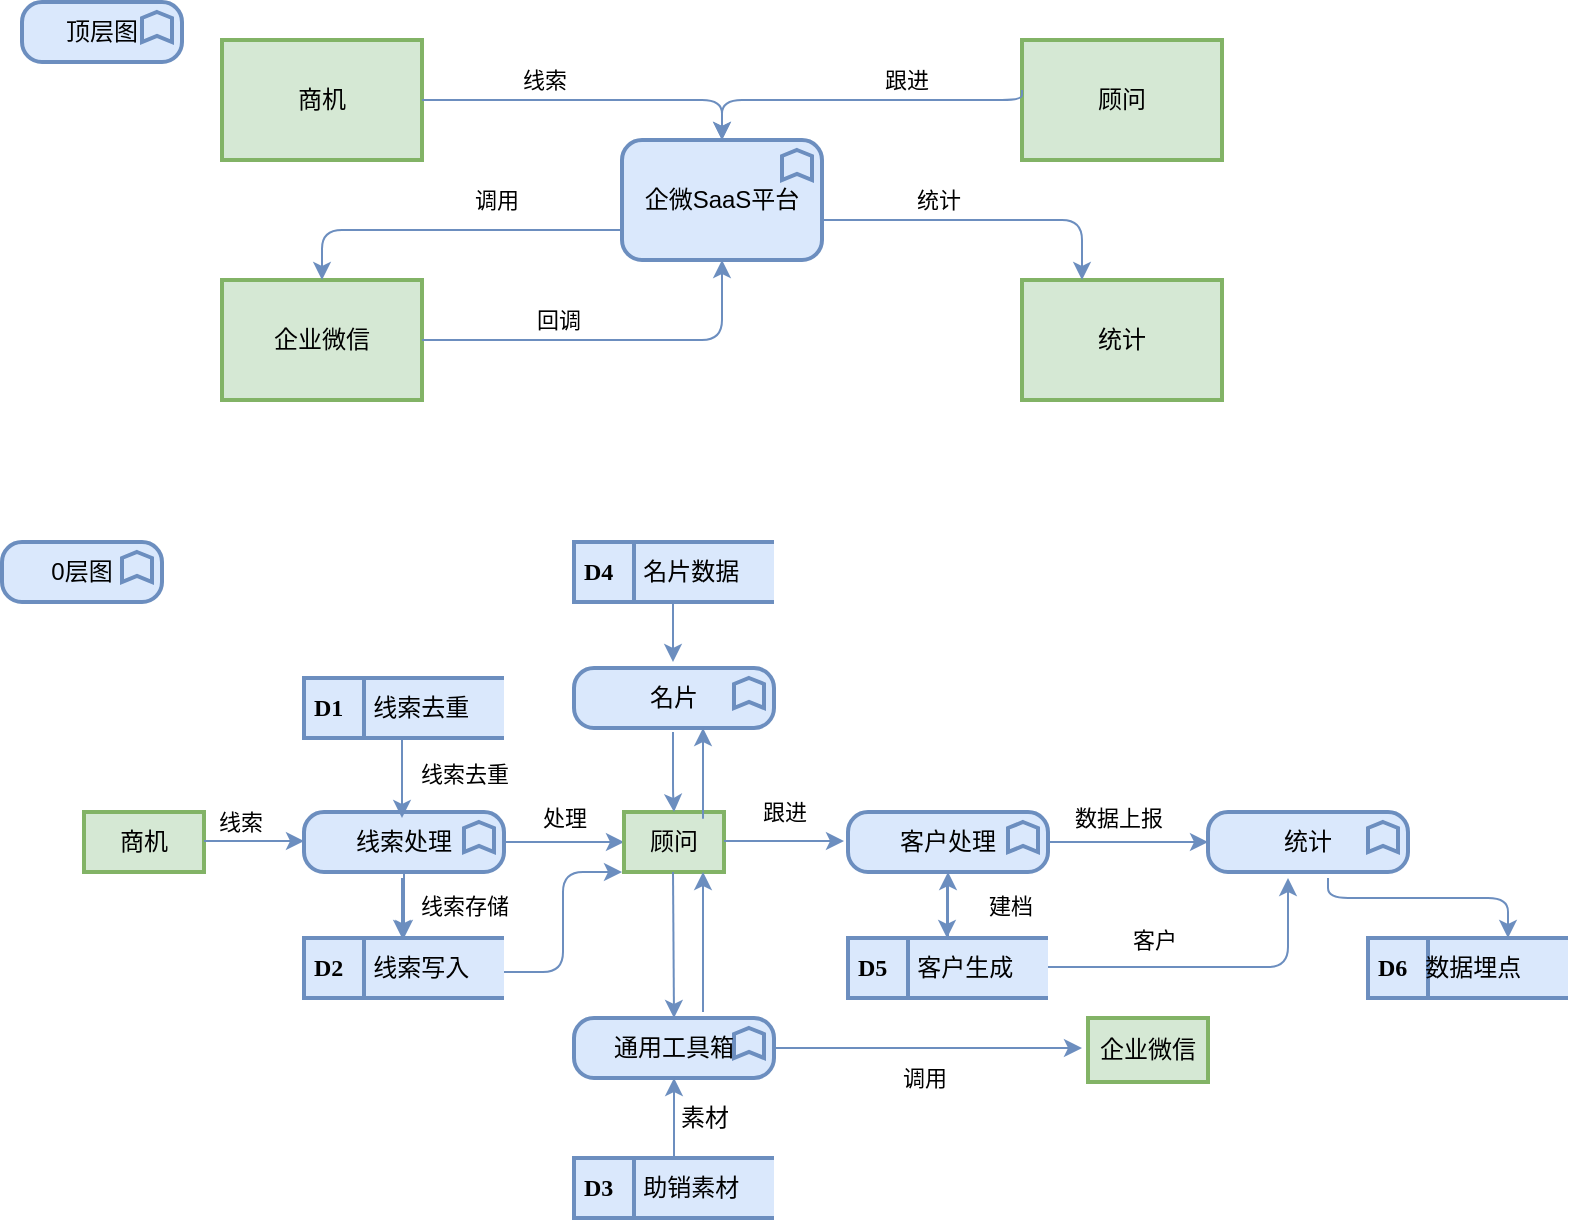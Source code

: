 <mxfile version="14.8.2" type="github">
  <diagram id="5qUsNoTYx4360dhOBtTz" name="第 1 页">
    <mxGraphModel dx="3026" dy="826" grid="1" gridSize="10" guides="1" tooltips="1" connect="1" arrows="1" fold="1" page="1" pageScale="1" pageWidth="1600" pageHeight="1200" math="0" shadow="0">
      <root>
        <mxCell id="0" />
        <mxCell id="1" parent="0" />
        <mxCell id="9D2oN5hNdUksZDmOTmMl-14" value="企微SaaS平台" style="html=1;outlineConnect=0;whiteSpace=wrap;fillColor=#dae8fc;strokeColor=#6c8ebf;shape=mxgraph.archimate3.application;appType=func;archiType=rounded;strokeWidth=2;" vertex="1" parent="1">
          <mxGeometry x="310" y="79" width="100" height="60" as="geometry" />
        </mxCell>
        <mxCell id="9D2oN5hNdUksZDmOTmMl-15" value="商机" style="rounded=0;whiteSpace=wrap;html=1;fontFamily=Verdana;align=center;fillColor=#d5e8d4;strokeColor=#82b366;strokeWidth=2;" vertex="1" parent="1">
          <mxGeometry x="110" y="29" width="100" height="60" as="geometry" />
        </mxCell>
        <mxCell id="9D2oN5hNdUksZDmOTmMl-16" value="顾问" style="rounded=0;whiteSpace=wrap;html=1;fontFamily=Verdana;align=center;fillColor=#d5e8d4;strokeColor=#82b366;strokeWidth=2;" vertex="1" parent="1">
          <mxGeometry x="510" y="29" width="100" height="60" as="geometry" />
        </mxCell>
        <mxCell id="9D2oN5hNdUksZDmOTmMl-17" value="企业微信" style="rounded=0;whiteSpace=wrap;html=1;fontFamily=Verdana;align=center;fillColor=#d5e8d4;strokeColor=#82b366;strokeWidth=2;" vertex="1" parent="1">
          <mxGeometry x="110" y="149" width="100" height="60" as="geometry" />
        </mxCell>
        <mxCell id="9D2oN5hNdUksZDmOTmMl-18" value="统计" style="rounded=0;whiteSpace=wrap;html=1;fontFamily=Verdana;align=center;fillColor=#d5e8d4;strokeColor=#82b366;strokeWidth=2;" vertex="1" parent="1">
          <mxGeometry x="510" y="149" width="100" height="60" as="geometry" />
        </mxCell>
        <mxCell id="9D2oN5hNdUksZDmOTmMl-37" value="" style="edgeStyle=segmentEdgeStyle;endArrow=classic;html=1;strokeColor=#6C8EBF;entryX=0.5;entryY=0;entryDx=0;entryDy=0;entryPerimeter=0;" edge="1" parent="1" target="9D2oN5hNdUksZDmOTmMl-14">
          <mxGeometry width="50" height="50" relative="1" as="geometry">
            <mxPoint x="210" y="59" as="sourcePoint" />
            <mxPoint x="260" y="9" as="targetPoint" />
          </mxGeometry>
        </mxCell>
        <mxCell id="9D2oN5hNdUksZDmOTmMl-38" value="线索" style="edgeLabel;html=1;align=center;verticalAlign=middle;resizable=0;points=[];" vertex="1" connectable="0" parent="9D2oN5hNdUksZDmOTmMl-37">
          <mxGeometry x="-0.282" y="3" relative="1" as="geometry">
            <mxPoint y="-7" as="offset" />
          </mxGeometry>
        </mxCell>
        <mxCell id="9D2oN5hNdUksZDmOTmMl-39" value="" style="edgeStyle=segmentEdgeStyle;endArrow=classic;html=1;strokeColor=#6C8EBF;entryX=0.5;entryY=1;entryDx=0;entryDy=0;entryPerimeter=0;" edge="1" parent="1" target="9D2oN5hNdUksZDmOTmMl-14">
          <mxGeometry width="50" height="50" relative="1" as="geometry">
            <mxPoint x="210" y="179" as="sourcePoint" />
            <mxPoint x="360" y="199" as="targetPoint" />
          </mxGeometry>
        </mxCell>
        <mxCell id="9D2oN5hNdUksZDmOTmMl-40" value="回调" style="edgeLabel;html=1;align=center;verticalAlign=middle;resizable=0;points=[];" vertex="1" connectable="0" parent="9D2oN5hNdUksZDmOTmMl-39">
          <mxGeometry x="-0.282" y="3" relative="1" as="geometry">
            <mxPoint y="-7" as="offset" />
          </mxGeometry>
        </mxCell>
        <mxCell id="9D2oN5hNdUksZDmOTmMl-41" value="" style="edgeStyle=segmentEdgeStyle;endArrow=classic;html=1;strokeColor=#6C8EBF;exitX=0;exitY=0.75;exitDx=0;exitDy=0;exitPerimeter=0;" edge="1" parent="1" source="9D2oN5hNdUksZDmOTmMl-14">
          <mxGeometry width="50" height="50" relative="1" as="geometry">
            <mxPoint x="220" y="129" as="sourcePoint" />
            <mxPoint x="160" y="149" as="targetPoint" />
          </mxGeometry>
        </mxCell>
        <mxCell id="9D2oN5hNdUksZDmOTmMl-42" value="调用" style="edgeLabel;html=1;align=center;verticalAlign=middle;resizable=0;points=[];" vertex="1" connectable="0" parent="9D2oN5hNdUksZDmOTmMl-41">
          <mxGeometry x="-0.282" y="3" relative="1" as="geometry">
            <mxPoint y="-18" as="offset" />
          </mxGeometry>
        </mxCell>
        <mxCell id="9D2oN5hNdUksZDmOTmMl-43" value="" style="edgeStyle=segmentEdgeStyle;endArrow=classic;html=1;strokeColor=#6C8EBF;exitX=0;exitY=0.75;exitDx=0;exitDy=0;exitPerimeter=0;" edge="1" parent="1">
          <mxGeometry width="50" height="50" relative="1" as="geometry">
            <mxPoint x="510" y="54" as="sourcePoint" />
            <mxPoint x="360" y="79" as="targetPoint" />
            <Array as="points">
              <mxPoint x="510" y="59" />
              <mxPoint x="360" y="59" />
            </Array>
          </mxGeometry>
        </mxCell>
        <mxCell id="9D2oN5hNdUksZDmOTmMl-44" value="跟进" style="edgeLabel;html=1;align=center;verticalAlign=middle;resizable=0;points=[];" vertex="1" connectable="0" parent="9D2oN5hNdUksZDmOTmMl-43">
          <mxGeometry x="-0.282" y="3" relative="1" as="geometry">
            <mxPoint y="-13" as="offset" />
          </mxGeometry>
        </mxCell>
        <mxCell id="9D2oN5hNdUksZDmOTmMl-45" value="" style="edgeStyle=segmentEdgeStyle;endArrow=classic;html=1;strokeColor=#6C8EBF;" edge="1" parent="1">
          <mxGeometry width="50" height="50" relative="1" as="geometry">
            <mxPoint x="410" y="119" as="sourcePoint" />
            <mxPoint x="540" y="149" as="targetPoint" />
          </mxGeometry>
        </mxCell>
        <mxCell id="9D2oN5hNdUksZDmOTmMl-46" value="统计" style="edgeLabel;html=1;align=center;verticalAlign=middle;resizable=0;points=[];" vertex="1" connectable="0" parent="9D2oN5hNdUksZDmOTmMl-45">
          <mxGeometry x="-0.282" y="3" relative="1" as="geometry">
            <mxPoint y="-7" as="offset" />
          </mxGeometry>
        </mxCell>
        <mxCell id="9D2oN5hNdUksZDmOTmMl-47" value="顶层图" style="html=1;outlineConnect=0;whiteSpace=wrap;fillColor=#dae8fc;strokeColor=#6c8ebf;shape=mxgraph.archimate3.application;appType=func;archiType=rounded;strokeWidth=2;" vertex="1" parent="1">
          <mxGeometry x="10" y="10" width="80" height="30" as="geometry" />
        </mxCell>
        <mxCell id="9D2oN5hNdUksZDmOTmMl-49" value="商机" style="rounded=0;whiteSpace=wrap;html=1;fontFamily=Verdana;align=center;fillColor=#d5e8d4;strokeColor=#82b366;strokeWidth=2;" vertex="1" parent="1">
          <mxGeometry x="41" y="415" width="60" height="30" as="geometry" />
        </mxCell>
        <mxCell id="9D2oN5hNdUksZDmOTmMl-67" value="" style="edgeStyle=orthogonalEdgeStyle;rounded=0;orthogonalLoop=1;jettySize=auto;html=1;strokeColor=#6C8EBF;" edge="1" parent="1" source="9D2oN5hNdUksZDmOTmMl-55">
          <mxGeometry relative="1" as="geometry">
            <mxPoint x="311" y="430" as="targetPoint" />
          </mxGeometry>
        </mxCell>
        <mxCell id="9D2oN5hNdUksZDmOTmMl-88" value="处理" style="edgeLabel;html=1;align=center;verticalAlign=middle;resizable=0;points=[];" vertex="1" connectable="0" parent="9D2oN5hNdUksZDmOTmMl-67">
          <mxGeometry x="-0.133" y="2" relative="1" as="geometry">
            <mxPoint x="4" y="-10" as="offset" />
          </mxGeometry>
        </mxCell>
        <mxCell id="9D2oN5hNdUksZDmOTmMl-70" value="" style="edgeStyle=orthogonalEdgeStyle;rounded=0;orthogonalLoop=1;jettySize=auto;html=1;strokeColor=#6C8EBF;" edge="1" parent="1" source="9D2oN5hNdUksZDmOTmMl-55" target="9D2oN5hNdUksZDmOTmMl-62">
          <mxGeometry relative="1" as="geometry" />
        </mxCell>
        <mxCell id="9D2oN5hNdUksZDmOTmMl-55" value="线索处理" style="html=1;outlineConnect=0;whiteSpace=wrap;fillColor=#dae8fc;strokeColor=#6c8ebf;shape=mxgraph.archimate3.application;appType=func;archiType=rounded;strokeWidth=2;" vertex="1" parent="1">
          <mxGeometry x="151" y="415" width="100" height="30" as="geometry" />
        </mxCell>
        <mxCell id="9D2oN5hNdUksZDmOTmMl-56" value="" style="edgeStyle=segmentEdgeStyle;endArrow=classic;html=1;strokeColor=#6C8EBF;" edge="1" parent="1">
          <mxGeometry width="50" height="50" relative="1" as="geometry">
            <mxPoint x="101" y="429.5" as="sourcePoint" />
            <mxPoint x="151" y="430" as="targetPoint" />
          </mxGeometry>
        </mxCell>
        <mxCell id="9D2oN5hNdUksZDmOTmMl-57" value="线索" style="edgeLabel;html=1;align=center;verticalAlign=middle;resizable=0;points=[];" vertex="1" connectable="0" parent="9D2oN5hNdUksZDmOTmMl-56">
          <mxGeometry x="-0.282" y="3" relative="1" as="geometry">
            <mxPoint y="-7" as="offset" />
          </mxGeometry>
        </mxCell>
        <mxCell id="9D2oN5hNdUksZDmOTmMl-59" value="&lt;font size=&quot;1&quot;&gt;&lt;b style=&quot;font-size: 12px&quot;&gt;D1&lt;/b&gt;&lt;/font&gt;&amp;nbsp; &amp;nbsp; &amp;nbsp;线索去重" style="html=1;dashed=0;whitespace=wrap;shape=mxgraph.dfd.dataStoreID;align=left;spacingLeft=3;points=[[0,0],[0.5,0],[1,0],[0,0.5],[1,0.5],[0,1],[0.5,1],[1,1]];strokeWidth=2;fontFamily=Verdana;fillColor=#dae8fc;strokeColor=#6c8ebf;" vertex="1" parent="1">
          <mxGeometry x="151" y="348" width="100" height="30" as="geometry" />
        </mxCell>
        <mxCell id="9D2oN5hNdUksZDmOTmMl-60" value="" style="edgeStyle=segmentEdgeStyle;endArrow=classic;html=1;strokeColor=#6C8EBF;" edge="1" parent="1">
          <mxGeometry width="50" height="50" relative="1" as="geometry">
            <mxPoint x="200" y="378" as="sourcePoint" />
            <mxPoint x="200" y="418" as="targetPoint" />
          </mxGeometry>
        </mxCell>
        <mxCell id="9D2oN5hNdUksZDmOTmMl-61" value="线索去重" style="edgeLabel;html=1;align=center;verticalAlign=middle;resizable=0;points=[];" vertex="1" connectable="0" parent="9D2oN5hNdUksZDmOTmMl-60">
          <mxGeometry x="-0.282" y="3" relative="1" as="geometry">
            <mxPoint x="28" y="3" as="offset" />
          </mxGeometry>
        </mxCell>
        <mxCell id="9D2oN5hNdUksZDmOTmMl-62" value="&lt;font size=&quot;1&quot;&gt;&lt;b style=&quot;font-size: 12px&quot;&gt;D2&lt;/b&gt;&lt;/font&gt;&amp;nbsp; &amp;nbsp; &amp;nbsp;线索写入" style="html=1;dashed=0;whitespace=wrap;shape=mxgraph.dfd.dataStoreID;align=left;spacingLeft=3;points=[[0,0],[0.5,0],[1,0],[0,0.5],[1,0.5],[0,1],[0.5,1],[1,1]];strokeWidth=2;fontFamily=Verdana;fillColor=#dae8fc;strokeColor=#6c8ebf;" vertex="1" parent="1">
          <mxGeometry x="151" y="478" width="100" height="30" as="geometry" />
        </mxCell>
        <mxCell id="9D2oN5hNdUksZDmOTmMl-64" value="" style="edgeStyle=segmentEdgeStyle;endArrow=classic;html=1;strokeColor=#6C8EBF;" edge="1" parent="1">
          <mxGeometry width="50" height="50" relative="1" as="geometry">
            <mxPoint x="200" y="448" as="sourcePoint" />
            <mxPoint x="200" y="478" as="targetPoint" />
            <Array as="points">
              <mxPoint x="200" y="478" />
              <mxPoint x="200" y="478" />
            </Array>
          </mxGeometry>
        </mxCell>
        <mxCell id="9D2oN5hNdUksZDmOTmMl-65" value="线索存储" style="edgeLabel;html=1;align=center;verticalAlign=middle;resizable=0;points=[];" vertex="1" connectable="0" parent="9D2oN5hNdUksZDmOTmMl-64">
          <mxGeometry x="-0.282" y="3" relative="1" as="geometry">
            <mxPoint x="28" y="3" as="offset" />
          </mxGeometry>
        </mxCell>
        <mxCell id="9D2oN5hNdUksZDmOTmMl-75" value="" style="edgeStyle=orthogonalEdgeStyle;rounded=0;orthogonalLoop=1;jettySize=auto;html=1;strokeColor=#6C8EBF;" edge="1" parent="1" source="9D2oN5hNdUksZDmOTmMl-66" target="9D2oN5hNdUksZDmOTmMl-74">
          <mxGeometry relative="1" as="geometry" />
        </mxCell>
        <mxCell id="9D2oN5hNdUksZDmOTmMl-76" value="数据上报" style="edgeLabel;html=1;align=center;verticalAlign=middle;resizable=0;points=[];" vertex="1" connectable="0" parent="9D2oN5hNdUksZDmOTmMl-75">
          <mxGeometry x="-0.125" relative="1" as="geometry">
            <mxPoint y="-12" as="offset" />
          </mxGeometry>
        </mxCell>
        <mxCell id="9D2oN5hNdUksZDmOTmMl-66" value="客户处理" style="html=1;outlineConnect=0;whiteSpace=wrap;fillColor=#dae8fc;strokeColor=#6c8ebf;shape=mxgraph.archimate3.application;appType=func;archiType=rounded;strokeWidth=2;" vertex="1" parent="1">
          <mxGeometry x="423" y="415" width="100" height="30" as="geometry" />
        </mxCell>
        <mxCell id="9D2oN5hNdUksZDmOTmMl-95" value="" style="edgeStyle=orthogonalEdgeStyle;rounded=0;orthogonalLoop=1;jettySize=auto;html=1;strokeColor=#6C8EBF;" edge="1" parent="1" source="9D2oN5hNdUksZDmOTmMl-69" target="9D2oN5hNdUksZDmOTmMl-66">
          <mxGeometry relative="1" as="geometry" />
        </mxCell>
        <mxCell id="9D2oN5hNdUksZDmOTmMl-69" value="&lt;font size=&quot;1&quot;&gt;&lt;b style=&quot;font-size: 12px&quot;&gt;D5&lt;/b&gt;&lt;/font&gt;&amp;nbsp; &amp;nbsp; &amp;nbsp;客户生成" style="html=1;dashed=0;whitespace=wrap;shape=mxgraph.dfd.dataStoreID;align=left;spacingLeft=3;points=[[0,0],[0.5,0],[1,0],[0,0.5],[1,0.5],[0,1],[0.5,1],[1,1]];strokeWidth=2;fontFamily=Verdana;fillColor=#dae8fc;strokeColor=#6c8ebf;" vertex="1" parent="1">
          <mxGeometry x="423" y="478" width="100" height="30" as="geometry" />
        </mxCell>
        <mxCell id="9D2oN5hNdUksZDmOTmMl-71" value="" style="edgeStyle=segmentEdgeStyle;endArrow=classic;html=1;strokeColor=#6C8EBF;" edge="1" parent="1">
          <mxGeometry width="50" height="50" relative="1" as="geometry">
            <mxPoint x="472.5" y="448" as="sourcePoint" />
            <mxPoint x="472.5" y="478" as="targetPoint" />
            <Array as="points">
              <mxPoint x="472.5" y="478" />
              <mxPoint x="472.5" y="478" />
            </Array>
          </mxGeometry>
        </mxCell>
        <mxCell id="9D2oN5hNdUksZDmOTmMl-72" value="建档" style="edgeLabel;html=1;align=center;verticalAlign=middle;resizable=0;points=[];" vertex="1" connectable="0" parent="9D2oN5hNdUksZDmOTmMl-71">
          <mxGeometry x="-0.282" y="3" relative="1" as="geometry">
            <mxPoint x="28" y="3" as="offset" />
          </mxGeometry>
        </mxCell>
        <mxCell id="9D2oN5hNdUksZDmOTmMl-74" value="统计" style="html=1;outlineConnect=0;whiteSpace=wrap;fillColor=#dae8fc;strokeColor=#6c8ebf;shape=mxgraph.archimate3.application;appType=func;archiType=rounded;strokeWidth=2;" vertex="1" parent="1">
          <mxGeometry x="603" y="415" width="100" height="30" as="geometry" />
        </mxCell>
        <mxCell id="9D2oN5hNdUksZDmOTmMl-77" value="" style="edgeStyle=segmentEdgeStyle;endArrow=classic;html=1;strokeColor=#6C8EBF;" edge="1" parent="1">
          <mxGeometry width="50" height="50" relative="1" as="geometry">
            <mxPoint x="523" y="492.5" as="sourcePoint" />
            <mxPoint x="643" y="448" as="targetPoint" />
            <Array as="points">
              <mxPoint x="603" y="492.5" />
              <mxPoint x="603" y="492.5" />
            </Array>
          </mxGeometry>
        </mxCell>
        <mxCell id="9D2oN5hNdUksZDmOTmMl-79" value="客户" style="edgeLabel;html=1;align=center;verticalAlign=middle;resizable=0;points=[];" vertex="1" connectable="0" parent="9D2oN5hNdUksZDmOTmMl-77">
          <mxGeometry x="-0.356" y="1" relative="1" as="geometry">
            <mxPoint y="-13" as="offset" />
          </mxGeometry>
        </mxCell>
        <mxCell id="9D2oN5hNdUksZDmOTmMl-80" value="&lt;font size=&quot;1&quot;&gt;&lt;b style=&quot;font-size: 12px&quot;&gt;D6&lt;/b&gt;&lt;/font&gt;&amp;nbsp; &amp;nbsp;数据埋点" style="html=1;dashed=0;whitespace=wrap;shape=mxgraph.dfd.dataStoreID;align=left;spacingLeft=3;points=[[0,0],[0.5,0],[1,0],[0,0.5],[1,0.5],[0,1],[0.5,1],[1,1]];strokeWidth=2;fontFamily=Verdana;fillColor=#dae8fc;strokeColor=#6c8ebf;" vertex="1" parent="1">
          <mxGeometry x="683" y="478" width="100" height="30" as="geometry" />
        </mxCell>
        <mxCell id="9D2oN5hNdUksZDmOTmMl-83" value="" style="edgeStyle=segmentEdgeStyle;endArrow=classic;html=1;strokeColor=#6C8EBF;" edge="1" parent="1">
          <mxGeometry width="50" height="50" relative="1" as="geometry">
            <mxPoint x="663" y="448" as="sourcePoint" />
            <mxPoint x="753" y="478" as="targetPoint" />
            <Array as="points">
              <mxPoint x="663" y="458" />
              <mxPoint x="753" y="458" />
            </Array>
          </mxGeometry>
        </mxCell>
        <mxCell id="9D2oN5hNdUksZDmOTmMl-85" value="顾问" style="rounded=0;whiteSpace=wrap;html=1;fontFamily=Verdana;align=center;fillColor=#d5e8d4;strokeColor=#82b366;strokeWidth=2;" vertex="1" parent="1">
          <mxGeometry x="311" y="415" width="50" height="30" as="geometry" />
        </mxCell>
        <mxCell id="9D2oN5hNdUksZDmOTmMl-86" value="跟进" style="edgeLabel;html=1;align=center;verticalAlign=middle;resizable=0;points=[];" vertex="1" connectable="0" parent="1">
          <mxGeometry x="391" y="415" as="geometry" />
        </mxCell>
        <mxCell id="9D2oN5hNdUksZDmOTmMl-87" value="" style="edgeStyle=orthogonalEdgeStyle;rounded=0;orthogonalLoop=1;jettySize=auto;html=1;strokeColor=#6C8EBF;" edge="1" parent="1">
          <mxGeometry relative="1" as="geometry">
            <mxPoint x="361" y="429.5" as="sourcePoint" />
            <mxPoint x="421" y="429.5" as="targetPoint" />
          </mxGeometry>
        </mxCell>
        <mxCell id="9D2oN5hNdUksZDmOTmMl-118" style="edgeStyle=orthogonalEdgeStyle;rounded=0;orthogonalLoop=1;jettySize=auto;html=1;exitX=1;exitY=0.5;exitDx=0;exitDy=0;exitPerimeter=0;strokeColor=#6C8EBF;" edge="1" parent="1" source="9D2oN5hNdUksZDmOTmMl-90">
          <mxGeometry relative="1" as="geometry">
            <mxPoint x="540" y="533" as="targetPoint" />
          </mxGeometry>
        </mxCell>
        <mxCell id="9D2oN5hNdUksZDmOTmMl-119" value="调用" style="edgeLabel;html=1;align=center;verticalAlign=middle;resizable=0;points=[];" vertex="1" connectable="0" parent="9D2oN5hNdUksZDmOTmMl-118">
          <mxGeometry x="-0.026" y="-1" relative="1" as="geometry">
            <mxPoint y="14" as="offset" />
          </mxGeometry>
        </mxCell>
        <mxCell id="9D2oN5hNdUksZDmOTmMl-90" value="通用工具箱" style="html=1;outlineConnect=0;whiteSpace=wrap;fillColor=#dae8fc;strokeColor=#6c8ebf;shape=mxgraph.archimate3.application;appType=func;archiType=rounded;strokeWidth=2;" vertex="1" parent="1">
          <mxGeometry x="286" y="518" width="100" height="30" as="geometry" />
        </mxCell>
        <mxCell id="9D2oN5hNdUksZDmOTmMl-91" value="" style="edgeStyle=orthogonalEdgeStyle;rounded=0;orthogonalLoop=1;jettySize=auto;html=1;strokeColor=#6C8EBF;entryX=0.5;entryY=0;entryDx=0;entryDy=0;entryPerimeter=0;" edge="1" parent="1" target="9D2oN5hNdUksZDmOTmMl-90">
          <mxGeometry relative="1" as="geometry">
            <mxPoint x="335.5" y="445" as="sourcePoint" />
            <mxPoint x="335.5" y="515" as="targetPoint" />
          </mxGeometry>
        </mxCell>
        <mxCell id="9D2oN5hNdUksZDmOTmMl-93" value="名片" style="html=1;outlineConnect=0;whiteSpace=wrap;fillColor=#dae8fc;strokeColor=#6c8ebf;shape=mxgraph.archimate3.application;appType=func;archiType=rounded;strokeWidth=2;" vertex="1" parent="1">
          <mxGeometry x="286" y="343" width="100" height="30" as="geometry" />
        </mxCell>
        <mxCell id="9D2oN5hNdUksZDmOTmMl-94" value="&lt;font size=&quot;1&quot;&gt;&lt;b style=&quot;font-size: 12px&quot;&gt;D3&lt;/b&gt;&lt;/font&gt;&amp;nbsp; &amp;nbsp; &amp;nbsp;助销素材" style="html=1;dashed=0;whitespace=wrap;shape=mxgraph.dfd.dataStoreID;align=left;spacingLeft=3;points=[[0,0],[0.5,0],[1,0],[0,0.5],[1,0.5],[0,1],[0.5,1],[1,1]];strokeWidth=2;fontFamily=Verdana;fillColor=#dae8fc;strokeColor=#6c8ebf;" vertex="1" parent="1">
          <mxGeometry x="286" y="588" width="100" height="30" as="geometry" />
        </mxCell>
        <mxCell id="9D2oN5hNdUksZDmOTmMl-96" value="" style="edgeStyle=segmentEdgeStyle;endArrow=classic;html=1;strokeColor=#6C8EBF;" edge="1" parent="1">
          <mxGeometry width="50" height="50" relative="1" as="geometry">
            <mxPoint x="336" y="588" as="sourcePoint" />
            <mxPoint x="335.5" y="548" as="targetPoint" />
            <Array as="points">
              <mxPoint x="335.5" y="548" />
              <mxPoint x="335.5" y="548" />
            </Array>
          </mxGeometry>
        </mxCell>
        <mxCell id="9D2oN5hNdUksZDmOTmMl-98" value="素材" style="text;html=1;align=center;verticalAlign=middle;resizable=0;points=[];autosize=1;strokeColor=none;" vertex="1" parent="1">
          <mxGeometry x="331" y="558" width="40" height="20" as="geometry" />
        </mxCell>
        <mxCell id="9D2oN5hNdUksZDmOTmMl-100" value="" style="edgeStyle=segmentEdgeStyle;endArrow=classic;html=1;strokeColor=#6C8EBF;" edge="1" parent="1">
          <mxGeometry width="50" height="50" relative="1" as="geometry">
            <mxPoint x="350.5" y="515" as="sourcePoint" />
            <mxPoint x="350.5" y="445" as="targetPoint" />
          </mxGeometry>
        </mxCell>
        <mxCell id="9D2oN5hNdUksZDmOTmMl-101" value="&lt;font size=&quot;1&quot;&gt;&lt;b style=&quot;font-size: 12px&quot;&gt;D4&lt;/b&gt;&lt;/font&gt;&amp;nbsp; &amp;nbsp; &amp;nbsp;名片数据" style="html=1;dashed=0;whitespace=wrap;shape=mxgraph.dfd.dataStoreID;align=left;spacingLeft=3;points=[[0,0],[0.5,0],[1,0],[0,0.5],[1,0.5],[0,1],[0.5,1],[1,1]];strokeWidth=2;fontFamily=Verdana;fillColor=#dae8fc;strokeColor=#6c8ebf;" vertex="1" parent="1">
          <mxGeometry x="286" y="280" width="100" height="30" as="geometry" />
        </mxCell>
        <mxCell id="9D2oN5hNdUksZDmOTmMl-103" value="" style="edgeStyle=segmentEdgeStyle;endArrow=classic;html=1;strokeColor=#6C8EBF;" edge="1" parent="1">
          <mxGeometry width="50" height="50" relative="1" as="geometry">
            <mxPoint x="335.5" y="310" as="sourcePoint" />
            <mxPoint x="335.5" y="340" as="targetPoint" />
            <Array as="points">
              <mxPoint x="335.5" y="340" />
              <mxPoint x="335.5" y="340" />
            </Array>
          </mxGeometry>
        </mxCell>
        <mxCell id="9D2oN5hNdUksZDmOTmMl-104" value="" style="edgeStyle=segmentEdgeStyle;endArrow=classic;html=1;strokeColor=#6C8EBF;" edge="1" parent="1">
          <mxGeometry width="50" height="50" relative="1" as="geometry">
            <mxPoint x="335.5" y="375" as="sourcePoint" />
            <mxPoint x="336" y="415" as="targetPoint" />
            <Array as="points">
              <mxPoint x="335.5" y="405" />
              <mxPoint x="335.5" y="405" />
            </Array>
          </mxGeometry>
        </mxCell>
        <mxCell id="9D2oN5hNdUksZDmOTmMl-106" value="" style="edgeStyle=segmentEdgeStyle;endArrow=classic;html=1;strokeColor=#6C8EBF;" edge="1" parent="1">
          <mxGeometry width="50" height="50" relative="1" as="geometry">
            <mxPoint x="350.5" y="393" as="sourcePoint" />
            <mxPoint x="350.5" y="373" as="targetPoint" />
            <Array as="points">
              <mxPoint x="350.5" y="423" />
              <mxPoint x="350.5" y="423" />
            </Array>
          </mxGeometry>
        </mxCell>
        <mxCell id="9D2oN5hNdUksZDmOTmMl-107" value="0层图" style="html=1;outlineConnect=0;whiteSpace=wrap;fillColor=#dae8fc;strokeColor=#6c8ebf;shape=mxgraph.archimate3.application;appType=func;archiType=rounded;strokeWidth=2;" vertex="1" parent="1">
          <mxGeometry y="280" width="80" height="30" as="geometry" />
        </mxCell>
        <mxCell id="9D2oN5hNdUksZDmOTmMl-110" value="" style="edgeStyle=elbowEdgeStyle;elbow=horizontal;endArrow=classic;html=1;strokeColor=#6C8EBF;" edge="1" parent="1">
          <mxGeometry width="50" height="50" relative="1" as="geometry">
            <mxPoint x="251" y="495" as="sourcePoint" />
            <mxPoint x="310" y="445" as="targetPoint" />
          </mxGeometry>
        </mxCell>
        <mxCell id="9D2oN5hNdUksZDmOTmMl-117" value="企业微信" style="rounded=0;whiteSpace=wrap;html=1;fontFamily=Verdana;align=center;fillColor=#d5e8d4;strokeColor=#82b366;strokeWidth=2;" vertex="1" parent="1">
          <mxGeometry x="543" y="518" width="60" height="32" as="geometry" />
        </mxCell>
      </root>
    </mxGraphModel>
  </diagram>
</mxfile>
